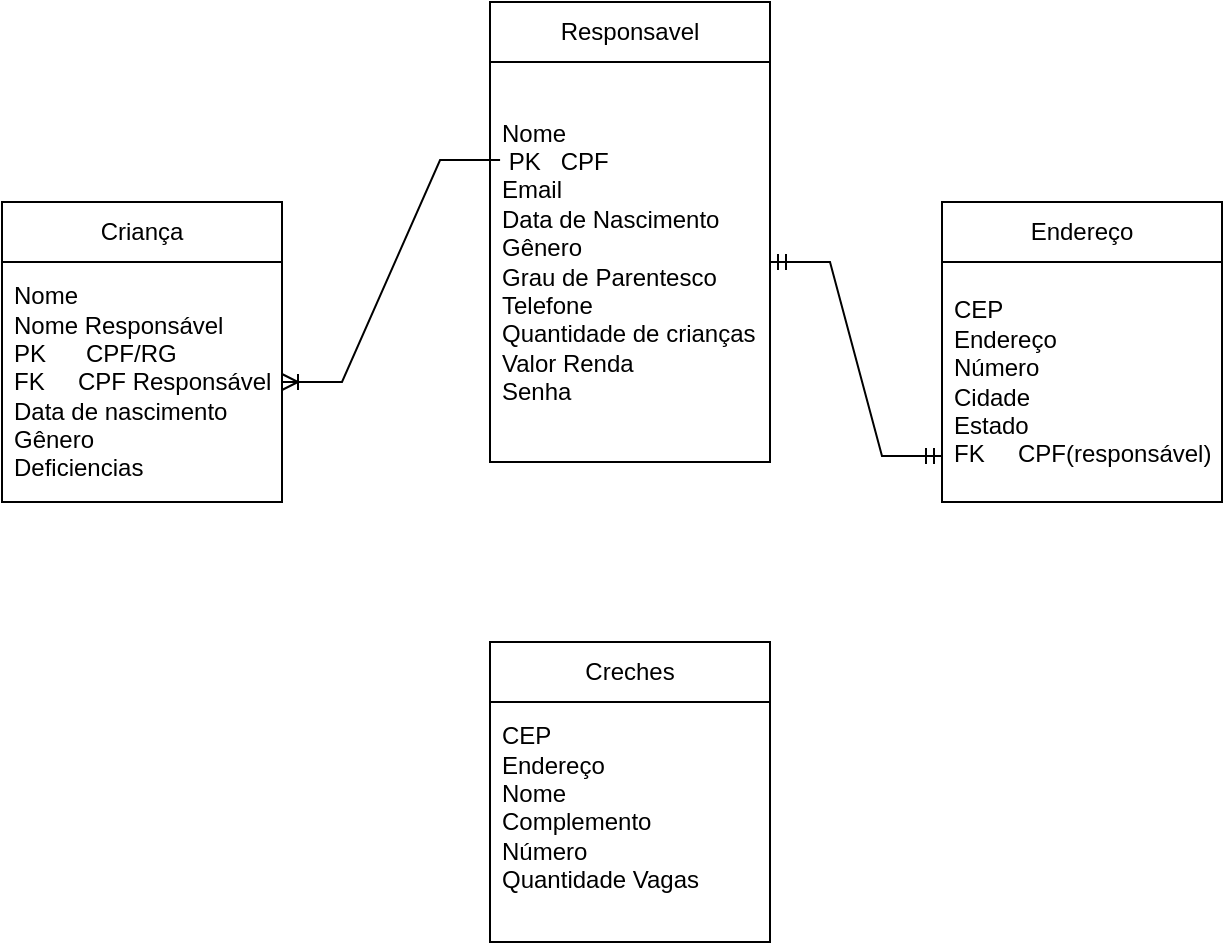 <mxfile version="26.1.2">
  <diagram name="Página-1" id="nRnScKpOEZmVmXz66blN">
    <mxGraphModel dx="794" dy="724" grid="1" gridSize="10" guides="1" tooltips="1" connect="1" arrows="1" fold="1" page="1" pageScale="1" pageWidth="827" pageHeight="1169" math="0" shadow="0">
      <root>
        <mxCell id="0" />
        <mxCell id="1" parent="0" />
        <mxCell id="W5a_YH90ra-wDbiFmjBi-3" value="Criança" style="swimlane;fontStyle=0;childLayout=stackLayout;horizontal=1;startSize=30;horizontalStack=0;resizeParent=1;resizeParentMax=0;resizeLast=0;collapsible=1;marginBottom=0;whiteSpace=wrap;html=1;" vertex="1" parent="1">
          <mxGeometry x="100" y="130" width="140" height="150" as="geometry" />
        </mxCell>
        <mxCell id="W5a_YH90ra-wDbiFmjBi-4" value="Nome&lt;div&gt;Nome Responsável&lt;/div&gt;&lt;div&gt;PK&amp;nbsp; &amp;nbsp; &amp;nbsp; CPF/RG&lt;/div&gt;&lt;div&gt;FK&amp;nbsp; &amp;nbsp; &amp;nbsp;CPF Responsável&lt;/div&gt;&lt;div&gt;Data de nascimento&lt;/div&gt;&lt;div&gt;Gênero&lt;br&gt;Deficiencias&lt;/div&gt;" style="text;strokeColor=none;fillColor=none;align=left;verticalAlign=middle;spacingLeft=4;spacingRight=4;overflow=hidden;points=[[0,0.5],[1,0.5]];portConstraint=eastwest;rotatable=0;whiteSpace=wrap;html=1;" vertex="1" parent="W5a_YH90ra-wDbiFmjBi-3">
          <mxGeometry y="30" width="140" height="120" as="geometry" />
        </mxCell>
        <mxCell id="W5a_YH90ra-wDbiFmjBi-7" value="Responsavel" style="swimlane;fontStyle=0;childLayout=stackLayout;horizontal=1;startSize=30;horizontalStack=0;resizeParent=1;resizeParentMax=0;resizeLast=0;collapsible=1;marginBottom=0;whiteSpace=wrap;html=1;" vertex="1" parent="1">
          <mxGeometry x="344" y="30" width="140" height="230" as="geometry" />
        </mxCell>
        <mxCell id="W5a_YH90ra-wDbiFmjBi-9" value="Nome&lt;br&gt;&amp;nbsp;PK&amp;nbsp; &amp;nbsp;CPF&lt;div&gt;&lt;div&gt;Email&lt;/div&gt;&lt;div&gt;Data de Nascimento&lt;br&gt;Gênero&lt;br&gt;Grau de Parentesco&lt;/div&gt;&lt;div&gt;Telefone&lt;br&gt;Quantidade de crianças&lt;/div&gt;&lt;div&gt;Valor Renda&lt;/div&gt;&lt;div&gt;Senha&lt;/div&gt;&lt;/div&gt;" style="text;strokeColor=none;fillColor=none;align=left;verticalAlign=middle;spacingLeft=4;spacingRight=4;overflow=hidden;points=[[0,0.5],[1,0.5]];portConstraint=eastwest;rotatable=0;whiteSpace=wrap;html=1;" vertex="1" parent="W5a_YH90ra-wDbiFmjBi-7">
          <mxGeometry y="30" width="140" height="200" as="geometry" />
        </mxCell>
        <mxCell id="W5a_YH90ra-wDbiFmjBi-11" value="Creches" style="swimlane;fontStyle=0;childLayout=stackLayout;horizontal=1;startSize=30;horizontalStack=0;resizeParent=1;resizeParentMax=0;resizeLast=0;collapsible=1;marginBottom=0;whiteSpace=wrap;html=1;" vertex="1" parent="1">
          <mxGeometry x="344" y="350" width="140" height="150" as="geometry" />
        </mxCell>
        <mxCell id="W5a_YH90ra-wDbiFmjBi-12" value="CEP&lt;div&gt;Endereço&lt;/div&gt;&lt;div&gt;Nome&lt;/div&gt;&lt;div&gt;Complemento&lt;br&gt;Número&lt;/div&gt;&lt;div&gt;Quantidade Vagas&lt;br&gt;&lt;br&gt;&lt;/div&gt;" style="text;strokeColor=none;fillColor=none;align=left;verticalAlign=middle;spacingLeft=4;spacingRight=4;overflow=hidden;points=[[0,0.5],[1,0.5]];portConstraint=eastwest;rotatable=0;whiteSpace=wrap;html=1;" vertex="1" parent="W5a_YH90ra-wDbiFmjBi-11">
          <mxGeometry y="30" width="140" height="120" as="geometry" />
        </mxCell>
        <mxCell id="W5a_YH90ra-wDbiFmjBi-15" value="Endereço" style="swimlane;fontStyle=0;childLayout=stackLayout;horizontal=1;startSize=30;horizontalStack=0;resizeParent=1;resizeParentMax=0;resizeLast=0;collapsible=1;marginBottom=0;whiteSpace=wrap;html=1;" vertex="1" parent="1">
          <mxGeometry x="570" y="130" width="140" height="150" as="geometry" />
        </mxCell>
        <mxCell id="W5a_YH90ra-wDbiFmjBi-16" value="CEP&lt;br&gt;Endereço&lt;br&gt;Número&lt;br&gt;Cidade&lt;br&gt;Estado&lt;div&gt;FK&amp;nbsp; &amp;nbsp; &amp;nbsp;CPF(responsável)&lt;/div&gt;" style="text;strokeColor=none;fillColor=none;align=left;verticalAlign=middle;spacingLeft=4;spacingRight=4;overflow=hidden;points=[[0,0.5],[1,0.5]];portConstraint=eastwest;rotatable=0;whiteSpace=wrap;html=1;" vertex="1" parent="W5a_YH90ra-wDbiFmjBi-15">
          <mxGeometry y="30" width="140" height="120" as="geometry" />
        </mxCell>
        <mxCell id="W5a_YH90ra-wDbiFmjBi-19" value="" style="edgeStyle=entityRelationEdgeStyle;fontSize=12;html=1;endArrow=ERoneToMany;rounded=0;entryX=1;entryY=0.5;entryDx=0;entryDy=0;exitX=0.036;exitY=0.245;exitDx=0;exitDy=0;exitPerimeter=0;" edge="1" parent="1" source="W5a_YH90ra-wDbiFmjBi-9" target="W5a_YH90ra-wDbiFmjBi-4">
          <mxGeometry width="100" height="100" relative="1" as="geometry">
            <mxPoint x="200" y="350" as="sourcePoint" />
            <mxPoint x="300" y="250" as="targetPoint" />
          </mxGeometry>
        </mxCell>
        <mxCell id="W5a_YH90ra-wDbiFmjBi-21" value="" style="edgeStyle=entityRelationEdgeStyle;fontSize=12;html=1;endArrow=ERmandOne;startArrow=ERmandOne;rounded=0;entryX=0;entryY=0.808;entryDx=0;entryDy=0;entryPerimeter=0;" edge="1" parent="1" source="W5a_YH90ra-wDbiFmjBi-9" target="W5a_YH90ra-wDbiFmjBi-16">
          <mxGeometry width="100" height="100" relative="1" as="geometry">
            <mxPoint x="360" y="420" as="sourcePoint" />
            <mxPoint x="460" y="320" as="targetPoint" />
          </mxGeometry>
        </mxCell>
      </root>
    </mxGraphModel>
  </diagram>
</mxfile>
